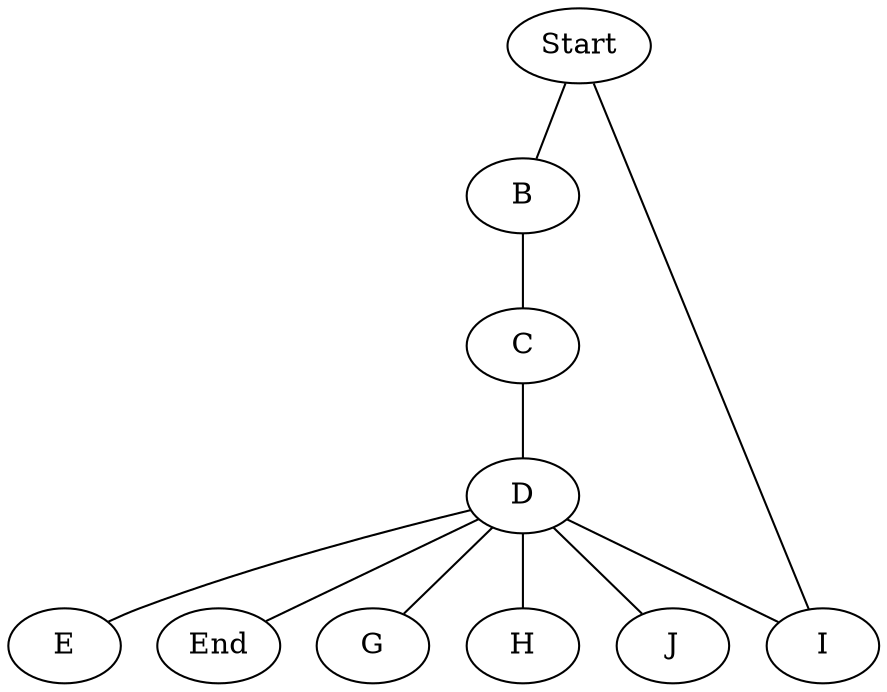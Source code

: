 graph "Some Unique Identifier" {
    Start -- B [key = "AB";];
    B -- C [key = "BC";];
    C -- D [key = "CD";];
    D -- E [key = "DE";];
    D -- End [key = "DF";];
    D -- G [key = "DG";];
    D -- H [key = "DH";];
    D -- I [key = "DI";];
    D -- J [key = "DJ";];
    I -- Start [key = "IA";];
}